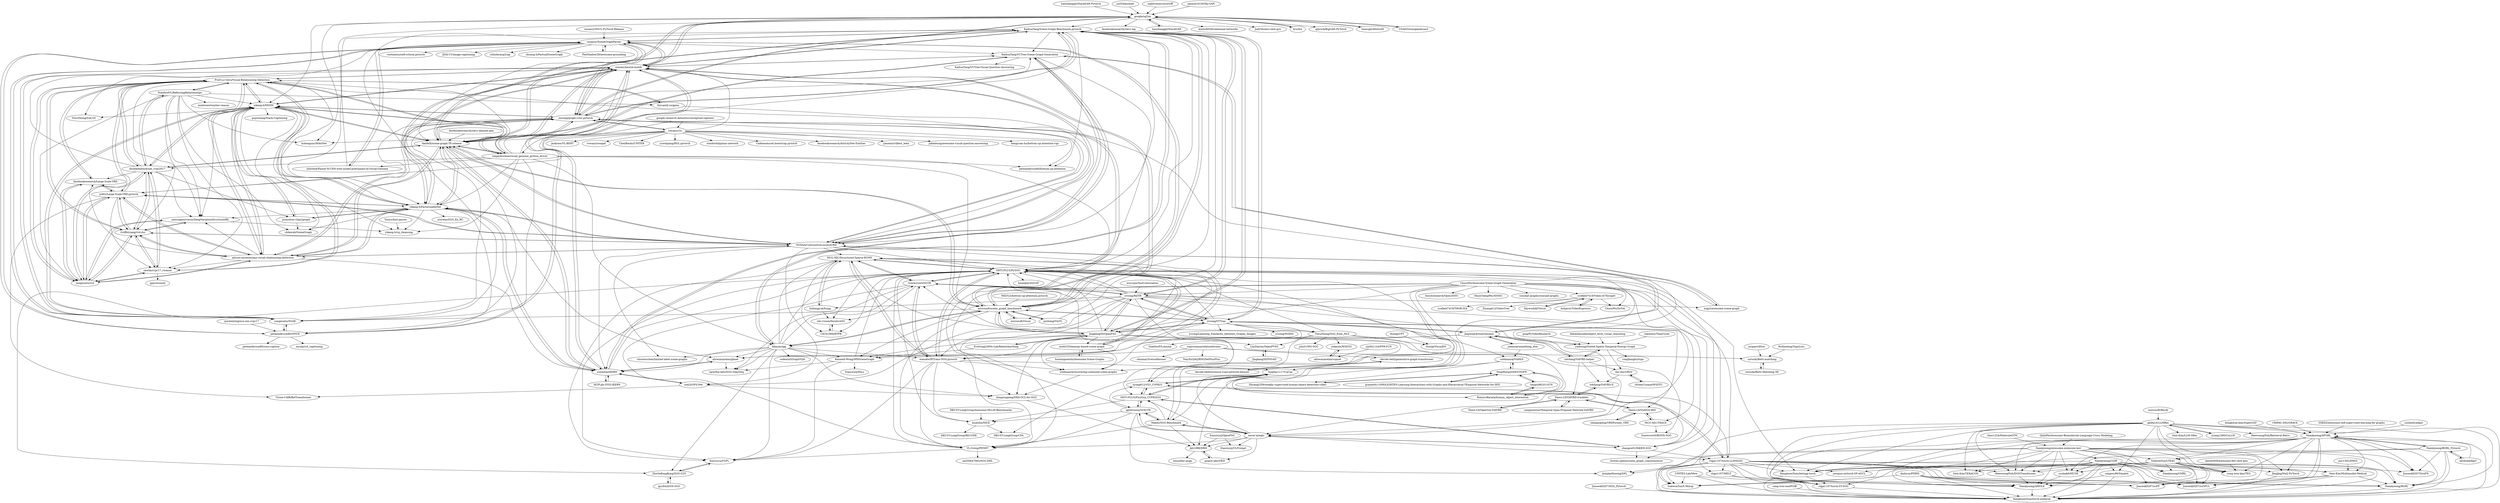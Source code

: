 digraph G {
"hanzhanggit/StackGAN-Pytorch" -> "google/sg2im" ["e"=1]
"xiaolonw/TimeCycle" -> "yaohungt/Gated-Spatio-Temporal-Energy-Graph" ["e"=1]
"taoxugit/AttnGAN" -> "google/sg2im" ["e"=1]
"CSAILVision/gandissect" -> "google/sg2im" ["e"=1]
"vacancy/NSCL-PyTorch-Release" -> "vacancy/SceneGraphParser" ["e"=1]
"vacancy/SceneGraphParser" -> "KaihuaTang/Scene-Graph-Benchmark.pytorch"
"vacancy/SceneGraphParser" -> "yangxuntu/SGAE" ["e"=1]
"vacancy/SceneGraphParser" -> "microsoft/scene_graph_benchmark"
"vacancy/SceneGraphParser" -> "rowanz/neural-motifs"
"vacancy/SceneGraphParser" -> "peteanderson80/SPICE"
"vacancy/SceneGraphParser" -> "jwyang/graph-rcnn.pytorch"
"vacancy/SceneGraphParser" -> "JDAI-CV/image-captioning" ["e"=1]
"vacancy/SceneGraphParser" -> "cshizhe/asg2cap" ["e"=1]
"vacancy/SceneGraphParser" -> "danfeiX/scene-graph-TF-release"
"vacancy/SceneGraphParser" -> "zhuang-li/FactualSceneGraph"
"vacancy/SceneGraphParser" -> "TheShadow29/awesome-grounding" ["e"=1]
"vacancy/SceneGraphParser" -> "YiwuZhong/Sub-GC" ["e"=1]
"vacancy/SceneGraphParser" -> "shilrley6/Faster-R-CNN-with-model-pretrained-on-Visual-Genome" ["e"=1]
"vacancy/SceneGraphParser" -> "ruotianluo/self-critical.pytorch" ["e"=1]
"vacancy/SceneGraphParser" -> "KaihuaTang/VCTree-Scene-Graph-Generation"
"jsn5/dancenet" -> "google/sg2im" ["e"=1]
"princeton-vl/px2graph" -> "yikang-li/MSDN"
"princeton-vl/px2graph" -> "shikorab/SceneGraph"
"princeton-vl/px2graph" -> "yikang-li/FactorizableNet"
"dongkwan-kim/SuperGAT" -> "Namkyeong/AFGRL" ["e"=1]
"jwyang/graph-rcnn.pytorch" -> "danfeiX/scene-graph-TF-release"
"jwyang/graph-rcnn.pytorch" -> "rowanz/neural-motifs"
"jwyang/graph-rcnn.pytorch" -> "KaihuaTang/Scene-Graph-Benchmark.pytorch"
"jwyang/graph-rcnn.pytorch" -> "yikang-li/FactorizableNet"
"jwyang/graph-rcnn.pytorch" -> "yikang-li/MSDN"
"jwyang/graph-rcnn.pytorch" -> "NVIDIA/ContrastiveLosses4VRD"
"jwyang/graph-rcnn.pytorch" -> "google/sg2im"
"jwyang/graph-rcnn.pytorch" -> "yangxuntu/SGAE" ["e"=1]
"jwyang/graph-rcnn.pytorch" -> "microsoft/scene_graph_benchmark"
"jwyang/graph-rcnn.pytorch" -> "KaihuaTang/VCTree-Scene-Graph-Generation"
"jwyang/graph-rcnn.pytorch" -> "vacancy/SceneGraphParser"
"jwyang/graph-rcnn.pytorch" -> "ranjaykrishna/visual_genome_python_driver"
"jwyang/graph-rcnn.pytorch" -> "jz462/Large-Scale-VRD.pytorch"
"jwyang/graph-rcnn.pytorch" -> "peteanderson80/bottom-up-attention" ["e"=1]
"jwyang/graph-rcnn.pytorch" -> "rowanz/r2c"
"KaihuaTang/VCTree-Scene-Graph-Generation" -> "rowanz/neural-motifs"
"KaihuaTang/VCTree-Scene-Graph-Generation" -> "yuweihao/KERN"
"KaihuaTang/VCTree-Scene-Graph-Generation" -> "KaihuaTang/VCTree-Visual-Question-Answering"
"KaihuaTang/VCTree-Scene-Graph-Generation" -> "danfeiX/scene-graph-TF-release"
"KaihuaTang/VCTree-Scene-Graph-Generation" -> "mqjyl/awesome-scene-graph"
"KaihuaTang/VCTree-Scene-Graph-Generation" -> "NVIDIA/ContrastiveLosses4VRD"
"KaihuaTang/VCTree-Scene-Graph-Generation" -> "SHTUPLUS/PySGG"
"google/sg2im" -> "rowanz/neural-motifs"
"google/sg2im" -> "jwyang/graph-rcnn.pytorch"
"google/sg2im" -> "danfeiX/scene-graph-TF-release"
"google/sg2im" -> "KaihuaTang/Scene-Graph-Benchmark.pytorch"
"google/sg2im" -> "lichengunc/MAttNet" ["e"=1]
"google/sg2im" -> "taoxugit/AttnGAN" ["e"=1]
"google/sg2im" -> "facebookresearch/clevr-iep" ["e"=1]
"google/sg2im" -> "hanzhanggit/StackGAN" ["e"=1]
"google/sg2im" -> "yikang-li/MSDN"
"google/sg2im" -> "yikang-li/FactorizableNet"
"google/sg2im" -> "kimhc6028/relational-networks" ["e"=1]
"google/sg2im" -> "CSAILVision/gandissect" ["e"=1]
"google/sg2im" -> "JudyYe/zero-shot-gcn" ["e"=1]
"google/sg2im" -> "fyu/drn" ["e"=1]
"google/sg2im" -> "ajbrock/BigGAN-PyTorch" ["e"=1]
"fyu/drn" -> "google/sg2im" ["e"=1]
"google-research-datasets/conceptual-captions" -> "rowanz/r2c" ["e"=1]
"google-research-datasets/conceptual-captions" -> "ranjaykrishna/visual_genome_python_driver" ["e"=1]
"nightrome/cocostuff" -> "google/sg2im" ["e"=1]
"yuweihao/KERN" -> "HCPLab-SYSU/KERN"
"yuweihao/KERN" -> "alirezazareian/gbnet"
"yuweihao/KERN" -> "rowanz/neural-motifs"
"yuweihao/KERN" -> "siml3/GPS-Net"
"yuweihao/KERN" -> "yikang-li/FactorizableNet"
"yuweihao/KERN" -> "KaihuaTang/VCTree-Scene-Graph-Generation"
"yuweihao/KERN" -> "danfeiX/scene-graph-TF-release"
"yuweihao/KERN" -> "SHTUPLUS/PySGG"
"TheShadow29/awesome-grounding" -> "vacancy/SceneGraphParser" ["e"=1]
"yaohungt/Gated-Spatio-Temporal-Energy-Graph" -> "xdshang/VidVRD-helper"
"yaohungt/Gated-Spatio-Temporal-Energy-Graph" -> "ronghanghu/lcgn" ["e"=1]
"yaohungt/Gated-Spatio-Temporal-Energy-Graph" -> "doc-doc/vRGV"
"alisure-ml/awesome-visual-relationship-detection" -> "GriffinLiang/vrd-dsr"
"alisure-ml/awesome-visual-relationship-detection" -> "Prof-Lu-Cewu/Visual-Relationship-Detection"
"alisure-ml/awesome-visual-relationship-detection" -> "NVIDIA/ContrastiveLosses4VRD"
"alisure-ml/awesome-visual-relationship-detection" -> "yangxuntu/vrd"
"alisure-ml/awesome-visual-relationship-detection" -> "jz462/Large-Scale-VRD.pytorch"
"alisure-ml/awesome-visual-relationship-detection" -> "rowanz/neural-motifs"
"alisure-ml/awesome-visual-relationship-detection" -> "zawlin/cvpr17_vtranse"
"alisure-ml/awesome-visual-relationship-detection" -> "yikang-li/FactorizableNet"
"alisure-ml/awesome-visual-relationship-detection" -> "nexusapoorvacus/DeepVariationStructuredRL"
"alisure-ml/awesome-visual-relationship-detection" -> "yikang-li/MSDN"
"alisure-ml/awesome-visual-relationship-detection" -> "facebookresearch/Large-Scale-VRD"
"alisure-ml/awesome-visual-relationship-detection" -> "yuweihao/KERN"
"alisure-ml/awesome-visual-relationship-detection" -> "danfeiX/scene-graph-TF-release"
"NVIDIA/ContrastiveLosses4VRD" -> "rowanz/neural-motifs"
"NVIDIA/ContrastiveLosses4VRD" -> "alisure-ml/awesome-visual-relationship-detection"
"NVIDIA/ContrastiveLosses4VRD" -> "jz462/Large-Scale-VRD.pytorch"
"NVIDIA/ContrastiveLosses4VRD" -> "danfeiX/scene-graph-TF-release"
"NVIDIA/ContrastiveLosses4VRD" -> "jwyang/graph-rcnn.pytorch"
"NVIDIA/ContrastiveLosses4VRD" -> "SHTUPLUS/PySGG"
"NVIDIA/ContrastiveLosses4VRD" -> "JingweiJ/ActionGenome"
"NVIDIA/ContrastiveLosses4VRD" -> "siml3/GPS-Net"
"NVIDIA/ContrastiveLosses4VRD" -> "yikang-li/FactorizableNet"
"NVIDIA/ContrastiveLosses4VRD" -> "KaihuaTang/VCTree-Scene-Graph-Generation"
"NVIDIA/ContrastiveLosses4VRD" -> "GriffinLiang/vrd-dsr"
"NVIDIA/ContrastiveLosses4VRD" -> "MCG-NJU/Structured-Sparse-RCNN"
"NVIDIA/ContrastiveLosses4VRD" -> "yuweihao/KERN"
"NVIDIA/ContrastiveLosses4VRD" -> "vincentschen/limited-label-scene-graphs"
"NVIDIA/ContrastiveLosses4VRD" -> "coldmanck/recovering-unbiased-scene-graphs"
"facebookresearch/Large-Scale-VRD" -> "jz462/Large-Scale-VRD.pytorch"
"facebookresearch/Large-Scale-VRD" -> "Prof-Lu-Cewu/Visual-Relationship-Detection"
"facebookresearch/Large-Scale-VRD" -> "yangxuntu/vrd"
"rowanz/neural-motifs" -> "danfeiX/scene-graph-TF-release"
"rowanz/neural-motifs" -> "jwyang/graph-rcnn.pytorch"
"rowanz/neural-motifs" -> "KaihuaTang/Scene-Graph-Benchmark.pytorch"
"rowanz/neural-motifs" -> "yangxuntu/SGAE" ["e"=1]
"rowanz/neural-motifs" -> "yikang-li/FactorizableNet"
"rowanz/neural-motifs" -> "yikang-li/MSDN"
"rowanz/neural-motifs" -> "yuweihao/KERN"
"rowanz/neural-motifs" -> "NVIDIA/ContrastiveLosses4VRD"
"rowanz/neural-motifs" -> "KaihuaTang/VCTree-Scene-Graph-Generation"
"rowanz/neural-motifs" -> "alisure-ml/awesome-visual-relationship-detection"
"rowanz/neural-motifs" -> "vacancy/SceneGraphParser"
"rowanz/neural-motifs" -> "google/sg2im"
"rowanz/neural-motifs" -> "Prof-Lu-Cewu/Visual-Relationship-Detection"
"rowanz/neural-motifs" -> "peteanderson80/SPICE"
"rowanz/neural-motifs" -> "microsoft/scene_graph_benchmark"
"rowanz/r2c" -> "jiasenlu/vilbert_beta" ["e"=1]
"rowanz/r2c" -> "jwyang/graph-rcnn.pytorch"
"rowanz/r2c" -> "rowanz/neural-motifs"
"rowanz/r2c" -> "jokieleung/awesome-visual-question-answering" ["e"=1]
"rowanz/r2c" -> "hengyuan-hu/bottom-up-attention-vqa" ["e"=1]
"rowanz/r2c" -> "jackroos/VL-BERT" ["e"=1]
"rowanz/r2c" -> "rowanz/swagaf"
"rowanz/r2c" -> "ChenRocks/UNITER" ["e"=1]
"rowanz/r2c" -> "yuweijiang/HGL-pytorch"
"rowanz/r2c" -> "stanfordnlp/mac-network" ["e"=1]
"rowanz/r2c" -> "lichengunc/MAttNet" ["e"=1]
"rowanz/r2c" -> "jz462/Large-Scale-VRD.pytorch"
"rowanz/r2c" -> "Cadene/murel.bootstrap.pytorch" ["e"=1]
"rowanz/r2c" -> "danfeiX/scene-graph-TF-release"
"rowanz/r2c" -> "facebookresearch/ActivityNet-Entities" ["e"=1]
"gsig/PyVideoResearch" -> "yaohungt/Gated-Spatio-Temporal-Energy-Graph" ["e"=1]
"jamesli1618/Obj-GAN" -> "google/sg2im" ["e"=1]
"HCPLab-SYSU/KERN" -> "yuweihao/KERN"
"xdshang/VidVRD-helper" -> "yaohungt/Gated-Spatio-Temporal-Energy-Graph"
"xdshang/VidVRD-helper" -> "doc-doc/vRGV"
"xdshang/VidVRD-helper" -> "JingweiJ/ActionGenome"
"xdshang/VidVRD-helper" -> "Dawn-LX/VidVRD-tracklets"
"xdshang/VidVRD-helper" -> "xdshang/VidVRD-II"
"yikang-li/FactorizableNet" -> "yikang-li/MSDN"
"yikang-li/FactorizableNet" -> "danfeiX/scene-graph-TF-release"
"yikang-li/FactorizableNet" -> "rowanz/neural-motifs"
"yikang-li/FactorizableNet" -> "jwyang/graph-rcnn.pytorch"
"yikang-li/FactorizableNet" -> "yuweihao/KERN"
"yikang-li/FactorizableNet" -> "NVIDIA/ContrastiveLosses4VRD"
"yikang-li/FactorizableNet" -> "alisure-ml/awesome-visual-relationship-detection"
"yikang-li/FactorizableNet" -> "nexusapoorvacus/DeepVariationStructuredRL"
"yikang-li/FactorizableNet" -> "princeton-vl/px2graph"
"yikang-li/FactorizableNet" -> "yikang-li/vg_cleansing"
"yikang-li/FactorizableNet" -> "jz462/Large-Scale-VRD.pytorch"
"yikang-li/FactorizableNet" -> "shikorab/SceneGraph"
"yikang-li/FactorizableNet" -> "arxrean/SGG_Ex_RC"
"yikang-li/FactorizableNet" -> "alirezazareian/gbnet"
"yikang-li/FactorizableNet" -> "peteanderson80/SPICE"
"Yusics/bist-parser" -> "yikang-li/vg_cleansing"
"yangxuntu/SGAE" -> "rowanz/neural-motifs" ["e"=1]
"yangxuntu/SGAE" -> "vacancy/SceneGraphParser" ["e"=1]
"yangxuntu/SGAE" -> "peteanderson80/SPICE" ["e"=1]
"yangxuntu/SGAE" -> "yikang-li/MSDN" ["e"=1]
"nexusapoorvacus/DeepVariationStructuredRL" -> "yangxuntu/vrd"
"nexusapoorvacus/DeepVariationStructuredRL" -> "GriffinLiang/vrd-dsr"
"nexusapoorvacus/DeepVariationStructuredRL" -> "yikang-li/vg_cleansing"
"fabienbaradel/object_level_visual_reasoning" -> "yaohungt/Gated-Spatio-Temporal-Energy-Graph" ["e"=1]
"jz462/Large-Scale-VRD.pytorch" -> "facebookresearch/Large-Scale-VRD"
"jz462/Large-Scale-VRD.pytorch" -> "Prof-Lu-Cewu/Visual-Relationship-Detection"
"jz462/Large-Scale-VRD.pytorch" -> "NVIDIA/ContrastiveLosses4VRD"
"jz462/Large-Scale-VRD.pytorch" -> "alisure-ml/awesome-visual-relationship-detection"
"jz462/Large-Scale-VRD.pytorch" -> "yangxuntu/vrd"
"jz462/Large-Scale-VRD.pytorch" -> "GriffinLiang/vrd-dsr"
"jz462/Large-Scale-VRD.pytorch" -> "zawlin/cvpr17_vtranse"
"jz462/Large-Scale-VRD.pytorch" -> "Vision-CAIR/RelTransformer"
"jz462/Large-Scale-VRD.pytorch" -> "yikang-li/FactorizableNet"
"yangxuntu/vrd" -> "zawlin/cvpr17_vtranse"
"yangxuntu/vrd" -> "GriffinLiang/vrd-dsr"
"yangxuntu/vrd" -> "Prof-Lu-Cewu/Visual-Relationship-Detection"
"yangxuntu/vrd" -> "nexusapoorvacus/DeepVariationStructuredRL"
"yangxuntu/vrd" -> "alisure-ml/awesome-visual-relationship-detection"
"yangxuntu/vrd" -> "doubledaibo/drnet_cvpr2017"
"yangxuntu/vrd" -> "jz462/Large-Scale-VRD.pytorch"
"yangxuntu/vrd" -> "facebookresearch/Large-Scale-VRD"
"SiyuanQi-zz/gpnn" -> "yaohungt/Gated-Spatio-Temporal-Energy-Graph" ["e"=1]
"SiyuanQi-zz/gpnn" -> "Prof-Lu-Cewu/Visual-Relationship-Detection" ["e"=1]
"GriffinLiang/vrd-dsr" -> "yangxuntu/vrd"
"GriffinLiang/vrd-dsr" -> "Prof-Lu-Cewu/Visual-Relationship-Detection"
"GriffinLiang/vrd-dsr" -> "alisure-ml/awesome-visual-relationship-detection"
"GriffinLiang/vrd-dsr" -> "doubledaibo/drnet_cvpr2017"
"GriffinLiang/vrd-dsr" -> "zawlin/cvpr17_vtranse"
"GriffinLiang/vrd-dsr" -> "nexusapoorvacus/DeepVariationStructuredRL"
"GriffinLiang/vrd-dsr" -> "jz462/Large-Scale-VRD.pytorch"
"GriffinLiang/vrd-dsr" -> "NVIDIA/ContrastiveLosses4VRD"
"zfchenUnique/WSSTG" -> "doc-doc/vRGV" ["e"=1]
"yjy941124/PPR-FCN" -> "alirezazareian/vspnet"
"pcy1302/DMGI" -> "Sein-Kim/Multimodal-Medical" ["e"=1]
"ericsujw/InstColorization" -> "yrcong/RelTR" ["e"=1]
"HuXiaoling/TopoLoss" -> "nstucki/Betti-matching" ["e"=1]
"CRIPAC-DIG/GRACE" -> "Namkyeong/AFGRL" ["e"=1]
"KaihuaTang/Scene-Graph-Benchmark.pytorch" -> "jwyang/graph-rcnn.pytorch"
"KaihuaTang/Scene-Graph-Benchmark.pytorch" -> "microsoft/scene_graph_benchmark"
"KaihuaTang/Scene-Graph-Benchmark.pytorch" -> "rowanz/neural-motifs"
"KaihuaTang/Scene-Graph-Benchmark.pytorch" -> "danfeiX/scene-graph-TF-release"
"KaihuaTang/Scene-Graph-Benchmark.pytorch" -> "vacancy/SceneGraphParser"
"KaihuaTang/Scene-Graph-Benchmark.pytorch" -> "Jingkang50/OpenPSG"
"KaihuaTang/Scene-Graph-Benchmark.pytorch" -> "yrcong/RelTR"
"KaihuaTang/Scene-Graph-Benchmark.pytorch" -> "yangxuntu/SGAE" ["e"=1]
"KaihuaTang/Scene-Graph-Benchmark.pytorch" -> "bknyaz/sgg"
"KaihuaTang/Scene-Graph-Benchmark.pytorch" -> "peteanderson80/bottom-up-attention" ["e"=1]
"KaihuaTang/Scene-Graph-Benchmark.pytorch" -> "microsoft/Oscar" ["e"=1]
"KaihuaTang/Scene-Graph-Benchmark.pytorch" -> "NVIDIA/ContrastiveLosses4VRD"
"KaihuaTang/Scene-Graph-Benchmark.pytorch" -> "yrcong/STTran"
"KaihuaTang/Scene-Graph-Benchmark.pytorch" -> "SHTUPLUS/PySGG"
"KaihuaTang/Scene-Graph-Benchmark.pytorch" -> "KaihuaTang/VCTree-Scene-Graph-Generation"
"alirezazareian/gbnet" -> "yuweihao/KERN"
"alirezazareian/gbnet" -> "layer6ai-labs/SGG-Seq2Seq"
"microsoft/Oscar" -> "microsoft/scene_graph_benchmark" ["e"=1]
"JingweiJ/ActionGenome" -> "yrcong/STTran"
"JingweiJ/ActionGenome" -> "joaanna/something_else" ["e"=1]
"JingweiJ/ActionGenome" -> "NVIDIA/ContrastiveLosses4VRD"
"JingweiJ/ActionGenome" -> "yaohungt/Gated-Spatio-Temporal-Energy-Graph"
"JingweiJ/ActionGenome" -> "alirezazareian/gbnet"
"JingweiJ/ActionGenome" -> "StanfordVL/moma"
"JingweiJ/ActionGenome" -> "xdshang/VidVRD-helper"
"MILVLG/bottom-up-attention.pytorch" -> "microsoft/scene_graph_benchmark" ["e"=1]
"joaanna/something_else" -> "JingweiJ/ActionGenome" ["e"=1]
"joaanna/something_else" -> "coldmanck/VidHOI" ["e"=1]
"davide-belli/generative-graph-transformer" -> "davide-belli/toulouse-road-network-dataset"
"SXKDZ/awesome-self-supervised-learning-for-graphs" -> "Namkyeong/AFGRL" ["e"=1]
"shilrley6/Faster-R-CNN-with-model-pretrained-on-Visual-Genome" -> "vacancy/SceneGraphParser" ["e"=1]
"shilrley6/Faster-R-CNN-with-model-pretrained-on-Visual-Genome" -> "KaihuaTang/Scene-Graph-Benchmark.pytorch" ["e"=1]
"mqjyl/awesome-scene-graph" -> "SHTUPLUS/PySGG"
"mqjyl/awesome-scene-graph" -> "KaihuaTang/VCTree-Scene-Graph-Generation"
"alirezazareian/vspnet" -> "yekeren/WSSGG"
"yekeren/WSSGG" -> "alirezazareian/vspnet"
"siml3/GPS-Net" -> "Vision-CAIR/RelTransformer"
"siml3/GPS-Net" -> "dongxingning/SHA-GCL-for-SGG"
"siml3/GPS-Net" -> "yuweihao/KERN"
"bknyaz/sgg" -> "layer6ai-labs/SGG-Seq2Seq"
"bknyaz/sgg" -> "SHTUPLUS/PySGG"
"bknyaz/sgg" -> "Kenneth-Wong/MMSceneGraph"
"bknyaz/sgg" -> "MCG-NJU/Structured-Sparse-RCNN"
"bknyaz/sgg" -> "Scarecrow0/SGTR"
"bknyaz/sgg" -> "ZhuGeKongKong/SGG-G2S"
"bknyaz/sgg" -> "microsoft/scene_graph_benchmark"
"bknyaz/sgg" -> "XinyuLyu/FGPL"
"bknyaz/sgg" -> "alirezazareian/gbnet"
"bknyaz/sgg" -> "KaihuaTang/Scene-Graph-Benchmark.pytorch"
"bknyaz/sgg" -> "dongxingning/SHA-GCL-for-SGG"
"bknyaz/sgg" -> "waxnkw/IETrans-SGG.pytorch"
"bknyaz/sgg" -> "yuweihao/KERN"
"bknyaz/sgg" -> "codexxxl/GraphVQA" ["e"=1]
"bknyaz/sgg" -> "vincentschen/limited-label-scene-graphs"
"huoxingmeishi/Awesome-Scene-Graphs" -> "mods333/energy-based-scene-graph"
"doc-doc/vRGV" -> "zfchenUnique/WSSTG" ["e"=1]
"doc-doc/vRGV" -> "xdshang/VidVRD-II"
"davide-belli/toulouse-road-network-dataset" -> "davide-belli/generative-graph-transformer"
"coldmanck/VidHOI" -> "NingWang2049/STIGPN"
"coldmanck/VidHOI" -> "RomeroBarata/human_object_interaction"
"coldmanck/VidHOI" -> "ShuangLI59/weakly-supervised-human-object-detection-video"
"gyy8426/OS-SGG" -> "ZhuGeKongKong/SGG-G2S"
"praneeth11009/LIGHTEN-Learning-Interactions-with-Graphs-and-Hierarchical-TEmporal-Networks-for-HOI" -> "NingWang2049/STIGPN"
"pzzhang/VinVL" -> "microsoft/scene_graph_benchmark" ["e"=1]
"pzzhang/VinVL" -> "KaihuaTang/Scene-Graph-Benchmark.pytorch" ["e"=1]
"jocpae/clDice" -> "nstucki/Betti-matching" ["e"=1]
"kaize0409/awesome-few-shot-gnn" -> "sung-won-kim/TEG" ["e"=1]
"microsoft/scene_graph_benchmark" -> "pzzhang/VinVL" ["e"=1]
"microsoft/scene_graph_benchmark" -> "KaihuaTang/Scene-Graph-Benchmark.pytorch"
"microsoft/scene_graph_benchmark" -> "Jingkang50/OpenPSG"
"microsoft/scene_graph_benchmark" -> "vacancy/SceneGraphParser"
"microsoft/scene_graph_benchmark" -> "microsoft/Oscar" ["e"=1]
"microsoft/scene_graph_benchmark" -> "bknyaz/sgg"
"microsoft/scene_graph_benchmark" -> "jwyang/graph-rcnn.pytorch"
"microsoft/scene_graph_benchmark" -> "rowanz/neural-motifs"
"microsoft/scene_graph_benchmark" -> "SHTUPLUS/PySGG"
"microsoft/scene_graph_benchmark" -> "YiwuZhong/SGG_from_NLS"
"microsoft/scene_graph_benchmark" -> "danfeiX/scene-graph-TF-release"
"microsoft/scene_graph_benchmark" -> "yrcong/STTran"
"microsoft/scene_graph_benchmark" -> "Kenneth-Wong/MMSceneGraph"
"microsoft/scene_graph_benchmark" -> "VL-Group/PENET"
"microsoft/scene_graph_benchmark" -> "yangxuntu/SGAE" ["e"=1]
"susheels/adgcl" -> "Namkyeong/AFGRL" ["e"=1]
"yrcong/STTran" -> "MCG-NJU/TRACE"
"yrcong/STTran" -> "JingweiJ/ActionGenome"
"yrcong/STTran" -> "yrcong/RelTR"
"yrcong/STTran" -> "Dawn-LX/VidSGG-BIG"
"yrcong/STTran" -> "yrcong/NODIS"
"yrcong/STTran" -> "SHTUPLUS/PySGG"
"yrcong/STTran" -> "Jingkang50/OpenPSG"
"yrcong/STTran" -> "KaihuaTang/Scene-Graph-Benchmark.pytorch"
"yrcong/STTran" -> "coldmanck/VidHOI"
"yrcong/STTran" -> "microsoft/scene_graph_benchmark"
"yrcong/STTran" -> "Scarecrow0/SGTR"
"yrcong/STTran" -> "LilyDaytoy/OpenPVSG"
"yrcong/STTran" -> "YiwuZhong/SGG_from_NLS"
"yrcong/STTran" -> "yrcong/Learning_Similarity_between_Graphs_Images"
"yrcong/STTran" -> "alirezazareian/gbnet"
"YiwuZhong/SGG_from_NLS" -> "jshi31/WS-SGG"
"YiwuZhong/SGG_from_NLS" -> "yekeren/WSSGG"
"YiwuZhong/SGG_from_NLS" -> "zyong812/VS3_CVPR23"
"YiwuZhong/SGG_from_NLS" -> "Kenneth-Wong/MMSceneGraph"
"YiwuZhong/SGG_from_NLS" -> "Scarecrow0/BGNN-SGG"
"YiwuZhong/SGG_from_NLS" -> "SHTUPLUS/PySGG"
"YiwuZhong/SGG_from_NLS" -> "thunlp/VisualDS"
"sangminwoo/Temporal-Span-Proposal-Network-VidVRD" -> "Dawn-LX/VidVRD-tracklets"
"MCG-NJU/TRACE" -> "Scarecrow0/BGNN-SGG"
"MCG-NJU/TRACE" -> "Dawn-LX/VidSGG-BIG"
"Dawn-LX/VidVRD-tracklets" -> "Dawn-LX/VidSGG-BIG"
"Dawn-LX/VidVRD-tracklets" -> "sangminwoo/Temporal-Span-Proposal-Network-VidVRD"
"Dawn-LX/VidVRD-tracklets" -> "xdshang/VidVRD-II"
"Dawn-LX/VidVRD-tracklets" -> "Dawn-LX/OpenVoc-VidVRD"
"SHTUPLUS/PySGG" -> "XinyuLyu/FGPL"
"SHTUPLUS/PySGG" -> "KanghoonYoon/hetsgg-torch"
"SHTUPLUS/PySGG" -> "MCG-NJU/Structured-Sparse-RCNN"
"SHTUPLUS/PySGG" -> "Scarecrow0/SGTR"
"SHTUPLUS/PySGG" -> "ChCh1999/RTPB"
"SHTUPLUS/PySGG" -> "JeonJaeHyeong/DPL"
"SHTUPLUS/PySGG" -> "muktilin/NICE"
"SHTUPLUS/PySGG" -> "waxnkw/IETrans-SGG.pytorch"
"SHTUPLUS/PySGG" -> "jkli1998/DRM"
"SHTUPLUS/PySGG" -> "hesedjds/SQUAT" ["e"=1]
"SHTUPLUS/PySGG" -> "ZhuGeKongKong/SGG-G2S"
"SHTUPLUS/PySGG" -> "ubc-vision/IterativeSG"
"SHTUPLUS/PySGG" -> "mods333/energy-based-scene-graph"
"SHTUPLUS/PySGG" -> "Yuqifan1117/CaCao"
"SHTUPLUS/PySGG" -> "VL-Group/PENET"
"xdshang/VidVRD-II" -> "Dawn-LX/VidVRD-tracklets"
"Namkyeong/BGRL_Pytorch" -> "nerdslab/bgrl" ["e"=1]
"Namkyeong/BGRL_Pytorch" -> "Namkyeong/AFGRL"
"Namkyeong/BGRL_Pytorch" -> "Namkyeong/RGRL"
"Namkyeong/BGRL_Pytorch" -> "SukwonYun/LTE4G"
"Namkyeong/BGRL_Pytorch" -> "Junseok0207/GraFN"
"Namkyeong/BGRL_Pytorch" -> "KanghoonYoon/hetsgg-torch"
"Namkyeong/BGRL_Pytorch" -> "KanghoonYoon/torch-metacon"
"mods333/energy-based-scene-graph" -> "SHTUPLUS/PySGG"
"mods333/energy-based-scene-graph" -> "huoxingmeishi/Awesome-Scene-Graphs"
"mods333/energy-based-scene-graph" -> "coldmanck/recovering-unbiased-scene-graphs"
"mods333/energy-based-scene-graph" -> "MCG-NJU/Structured-Sparse-RCNN"
"ShuangLI59/weakly-supervised-human-object-detection-video" -> "NingWang2049/STIGPN"
"coldmanck/recovering-unbiased-scene-graphs" -> "dongxingning/SHA-GCL-for-SGG"
"ZhuGeKongKong/SGG-G2S" -> "XinyuLyu/FGPL"
"ZhuGeKongKong/SGG-G2S" -> "gyy8426/OS-SGG"
"NingWang2049/STIGPN" -> "RomeroBarata/human_object_interaction"
"NingWang2049/STIGPN" -> "tanqiu98/2G-GCN"
"NingWang2049/STIGPN" -> "ShuangLI59/weakly-supervised-human-object-detection-video"
"NingWang2049/STIGPN" -> "coldmanck/VidHOI"
"NingWang2049/STIGPN" -> "praneeth11009/LIGHTEN-Learning-Interactions-with-Graphs-and-Hierarchical-TEmporal-Networks-for-HOI"
"RomeroBarata/human_object_interaction" -> "NingWang2049/STIGPN"
"RomeroBarata/human_object_interaction" -> "tanqiu98/2G-GCN"
"yrcong/RelTR" -> "Scarecrow0/SGTR"
"yrcong/RelTR" -> "yrcong/STTran"
"yrcong/RelTR" -> "Jingkang50/OpenPSG"
"yrcong/RelTR" -> "SHTUPLUS/PySGG"
"yrcong/RelTR" -> "KaihuaTang/Scene-Graph-Benchmark.pytorch"
"yrcong/RelTR" -> "MCG-NJU/Structured-Sparse-RCNN"
"yrcong/RelTR" -> "naver-ai/egtr"
"yrcong/RelTR" -> "waxnkw/IETrans-SGG.pytorch"
"yrcong/RelTR" -> "liuhengyue/fcsgg"
"yrcong/RelTR" -> "zhangce01/HiKER-SGG"
"yrcong/RelTR" -> "VL-Group/PENET"
"yrcong/RelTR" -> "siml3/GPS-Net"
"yrcong/RelTR" -> "coldmanck/recovering-unbiased-scene-graphs"
"yrcong/RelTR" -> "mqjyl/awesome-scene-graph"
"yrcong/RelTR" -> "microsoft/scene_graph_benchmark"
"suprosanna/relationformer" -> "chinmay5/vesselformer"
"suprosanna/relationformer" -> "nstucki/Betti-matching"
"suprosanna/relationformer" -> "waxnkw/IETrans-SGG.pytorch"
"suprosanna/relationformer" -> "davide-belli/generative-graph-transformer"
"suprosanna/relationformer" -> "TonyXuQAQ/RNGDetPlusPlus" ["e"=1]
"XinyuLyu/FGPL" -> "ZhuGeKongKong/SGG-G2S"
"Scarecrow0/SGTR" -> "waxnkw/IETrans-SGG.pytorch"
"Scarecrow0/SGTR" -> "SHTUPLUS/PySGG"
"Scarecrow0/SGTR" -> "layer6ai-labs/SGG-Seq2Seq"
"Scarecrow0/SGTR" -> "VL-Group/PENET"
"Scarecrow0/SGTR" -> "zyong812/VS3_CVPR23"
"Scarecrow0/SGTR" -> "MCG-NJU/Structured-Sparse-RCNN"
"Scarecrow0/SGTR" -> "yrcong/RelTR"
"Scarecrow0/SGTR" -> "Yuqifan1117/CaCao"
"Scarecrow0/SGTR" -> "ubc-vision/IterativeSG"
"ranjaykrishna/visual_genome_python_driver" -> "danfeiX/scene-graph-TF-release"
"ranjaykrishna/visual_genome_python_driver" -> "yikang-li/MSDN"
"ranjaykrishna/visual_genome_python_driver" -> "jwyang/graph-rcnn.pytorch"
"ranjaykrishna/visual_genome_python_driver" -> "yikang-li/FactorizableNet"
"ranjaykrishna/visual_genome_python_driver" -> "rowanz/neural-motifs"
"ranjaykrishna/visual_genome_python_driver" -> "bknyaz/sgg"
"ranjaykrishna/visual_genome_python_driver" -> "KaihuaTang/Scene-Graph-Benchmark.pytorch"
"ranjaykrishna/visual_genome_python_driver" -> "yikang-li/vg_cleansing"
"ranjaykrishna/visual_genome_python_driver" -> "shilrley6/Faster-R-CNN-with-model-pretrained-on-Visual-Genome" ["e"=1]
"ranjaykrishna/visual_genome_python_driver" -> "peteanderson80/SPICE"
"ranjaykrishna/visual_genome_python_driver" -> "peteanderson80/bottom-up-attention" ["e"=1]
"ranjaykrishna/visual_genome_python_driver" -> "microsoft/scene_graph_benchmark"
"ranjaykrishna/visual_genome_python_driver" -> "SHTUPLUS/PySGG"
"ranjaykrishna/visual_genome_python_driver" -> "doubledaibo/drnet_cvpr2017"
"ranjaykrishna/visual_genome_python_driver" -> "Prof-Lu-Cewu/Visual-Relationship-Detection"
"muktilin/NICE" -> "HKUST-LongGroup/CFA"
"muktilin/NICE" -> "HKUST-LongGroup/RECODE"
"Dawn-LX/VidSGG-BIG" -> "Dawn-LX/VidVRD-tracklets"
"Dawn-LX/VidSGG-BIG" -> "zhengsipeng/VRDFormer_VRD"
"Dawn-LX/VidSGG-BIG" -> "MCG-NJU/TRACE"
"waxnkw/IETrans-SGG.pytorch" -> "Scarecrow0/SGTR"
"waxnkw/IETrans-SGG.pytorch" -> "dongxingning/SHA-GCL-for-SGG"
"waxnkw/IETrans-SGG.pytorch" -> "XinyuLyu/FGPL"
"waxnkw/IETrans-SGG.pytorch" -> "muktilin/NICE"
"waxnkw/IETrans-SGG.pytorch" -> "SHTUPLUS/PySGG"
"waxnkw/IETrans-SGG.pytorch" -> "MCG-NJU/Structured-Sparse-RCNN"
"waxnkw/IETrans-SGG.pytorch" -> "VL-Group/PENET"
"waxnkw/IETrans-SGG.pytorch" -> "coldmanck/recovering-unbiased-scene-graphs"
"waxnkw/IETrans-SGG.pytorch" -> "Yuqifan1117/CaCao"
"zhengsipeng/VRDFormer_VRD" -> "Dawn-LX/VidSGG-BIG"
"thunlp/CPT" -> "thunlp/VisualDS"
"MCG-NJU/Structured-Sparse-RCNN" -> "dongxingning/SHA-GCL-for-SGG"
"MCG-NJU/Structured-Sparse-RCNN" -> "SHTUPLUS/PySGG"
"MCG-NJU/Structured-Sparse-RCNN" -> "liuhengyue/fcsgg"
"MCG-NJU/Structured-Sparse-RCNN" -> "XinyuLyu/FGPL"
"MCG-NJU/Structured-Sparse-RCNN" -> "coldmanck/recovering-unbiased-scene-graphs"
"MCG-NJU/Structured-Sparse-RCNN" -> "waxnkw/IETrans-SGG.pytorch"
"MCG-NJU/Structured-Sparse-RCNN" -> "ChCh1999/RTPB"
"MCG-NJU/Structured-Sparse-RCNN" -> "Scarecrow0/SGTR"
"liuhengyue/fcsgg" -> "MCG-NJU/Structured-Sparse-RCNN"
"liuhengyue/fcsgg" -> "ubc-vision/IterativeSG"
"dongxingning/SHA-GCL-for-SGG" -> "jkli1998/DRM"
"Namkyeong/AFGRL" -> "Namkyeong/RGRL"
"Namkyeong/AFGRL" -> "Namkyeong/BGRL_Pytorch"
"Namkyeong/AFGRL" -> "HeewoongNoh/DOSTransformer"
"Namkyeong/AFGRL" -> "SukwonYun/LTE4G"
"Namkyeong/AFGRL" -> "sung-won-kim/TEG"
"Namkyeong/AFGRL" -> "Namkyeong/AMOLE"
"Namkyeong/AFGRL" -> "Junseok0207/scFP"
"Namkyeong/AFGRL" -> "Junseok0207/GraFN"
"Namkyeong/AFGRL" -> "KanghoonYoon/hetsgg-torch"
"Namkyeong/AFGRL" -> "Junseok0207/scGPCL"
"Namkyeong/AFGRL" -> "yunhak0/MUSE"
"Namkyeong/AFGRL" -> "rlqja1107/torch-ST-SGG"
"Namkyeong/AFGRL" -> "KanghoonYoon/torch-metacon"
"Namkyeong/AFGRL" -> "Sein-Kim/Multimodal-Medical"
"Namkyeong/AFGRL" -> "JhngJng/NaQ-PyTorch"
"Junseok0207/M3S_Pytorch" -> "KanghoonYoon/torch-metacon"
"Kenneth-Wong/MMSceneGraph" -> "XinyuLyu/FGPL"
"Kenneth-Wong/MMSceneGraph" -> "layer6ai-labs/SGG-Seq2Seq"
"Kenneth-Wong/MMSceneGraph" -> "SHTUPLUS/PySGG"
"Kenneth-Wong/MMSceneGraph" -> "franciszzj/HiLo"
"nerdslab/bgrl" -> "Namkyeong/BGRL_Pytorch" ["e"=1]
"nerdslab/bgrl" -> "Namkyeong/AFGRL" ["e"=1]
"ChCh1999/RTPB" -> "ubc-vision/IterativeSG"
"tanqiu98/2G-GCN" -> "NingWang2049/STIGPN"
"tanqiu98/2G-GCN" -> "RomeroBarata/human_object_interaction"
"rlqja1107/MELT" -> "rlqja1107/torch-ST-SGG"
"rlqja1107/MELT" -> "KanghoonYoon/torch-metacon"
"Jingkang50/OpenPSG" -> "EvolvingLMMs-Lab/RelateAnything" ["e"=1]
"Jingkang50/OpenPSG" -> "KaihuaTang/Scene-Graph-Benchmark.pytorch"
"Jingkang50/OpenPSG" -> "yrcong/RelTR"
"Jingkang50/OpenPSG" -> "Kenneth-Wong/MMSceneGraph"
"Jingkang50/OpenPSG" -> "microsoft/scene_graph_benchmark"
"Jingkang50/OpenPSG" -> "SHTUPLUS/PySGG"
"Jingkang50/OpenPSG" -> "Scarecrow0/SGTR"
"Jingkang50/OpenPSG" -> "waxnkw/IETrans-SGG.pytorch"
"Jingkang50/OpenPSG" -> "yrcong/STTran"
"Jingkang50/OpenPSG" -> "bknyaz/sgg"
"Jingkang50/OpenPSG" -> "mods333/energy-based-scene-graph"
"Jingkang50/OpenPSG" -> "MCG-NJU/Structured-Sparse-RCNN"
"Jingkang50/OpenPSG" -> "Maelic/SGG-Benchmark"
"Jingkang50/OpenPSG" -> "naver-ai/egtr"
"Jingkang50/OpenPSG" -> "LilyDaytoy/OpenPVSG"
"LilyDaytoy/OpenPVSG" -> "Jingkang50/PSG4D"
"chao1224/MoleculeSTM" -> "Namkyeong/awesome-molecule-text" ["e"=1]
"VL-Group/PENET" -> "XinyuLyu/FGPL"
"VL-Group/PENET" -> "aa200647963/SGG-DHL"
"Yuqifan1117/CaCao" -> "zyong812/VS3_CVPR23"
"Yuqifan1117/CaCao" -> "SHTUPLUS/Pix2Grp_CVPR2024"
"Yuqifan1117/CaCao" -> "HKUST-LongGroup/CFA"
"Dawn-LX/OpenVoc-VidVRD" -> "Dawn-LX/VidVRD-tracklets"
"ubc-vision/IterativeSG" -> "ChCh1999/RTPB"
"nstucki/Betti-matching" -> "nstucki/Betti-Matching-3D"
"KanghoonYoon/hetsgg-torch" -> "KanghoonYoon/torch-metacon"
"KanghoonYoon/hetsgg-torch" -> "rlqja1107/torch-ST-SGG"
"SukwonYun/LTE4G" -> "Namkyeong/RGRL"
"SukwonYun/LTE4G" -> "KanghoonYoon/torch-metacon"
"SukwonYun/LTE4G" -> "sung-won-kim/TEG"
"SukwonYun/LTE4G" -> "Junseok0207/scGPCL"
"SukwonYun/LTE4G" -> "Junseok0207/scFP"
"SukwonYun/LTE4G" -> "Junseok0207/GraFN"
"SukwonYun/LTE4G" -> "SukwonYun/S-Mixup"
"SukwonYun/LTE4G" -> "KanghoonYoon/hetsgg-torch"
"SukwonYun/LTE4G" -> "Namkyeong/CMRL"
"SukwonYun/LTE4G" -> "HeewoongNoh/DOSTransformer"
"SukwonYun/LTE4G" -> "yeonjun-in/torch-SP-AGCL"
"SukwonYun/LTE4G" -> "Namkyeong/AMOLE"
"SukwonYun/LTE4G" -> "yunhak0/MUSE"
"SukwonYun/LTE4G" -> "Sein-Kim/Multimodal-Medical"
"SukwonYun/LTE4G" -> "rlqja1107/torch-ST-SGG"
"dmhyun/PERIS" -> "Junseok0207/scFP"
"dmhyun/PERIS" -> "SukwonYun/S-Mixup"
"dmhyun/PERIS" -> "KanghoonYoon/torch-metacon"
"dmhyun/PERIS" -> "Namkyeong/AMOLE"
"dmhyun/PERIS" -> "Junseok0207/scGPCL"
"nstucki/Betti-Matching-3D" -> "nstucki/Betti-matching"
"Namkyeong/CGIB" -> "Namkyeong/RGRL"
"Namkyeong/CGIB" -> "Namkyeong/CMRL"
"Namkyeong/CGIB" -> "Junseok0207/scGPCL"
"Namkyeong/CGIB" -> "Junseok0207/scFP"
"Namkyeong/CGIB" -> "SukwonYun/S-Mixup"
"Namkyeong/CGIB" -> "sangwu99/Simplot"
"Namkyeong/CGIB" -> "Sein-Kim/TERACON"
"Namkyeong/CGIB" -> "sung-won-kim/TEG"
"Namkyeong/CGIB" -> "KanghoonYoon/torch-metacon"
"Namkyeong/CGIB" -> "HeewoongNoh/DOSTransformer"
"Namkyeong/CGIB" -> "Sein-Kim/Multimodal-Medical"
"Namkyeong/CGIB" -> "yunhak0/MUSE"
"Namkyeong/CGIB" -> "Namkyeong/AMOLE"
"Namkyeong/CGIB" -> "KanghoonYoon/hetsgg-torch"
"HeewoongNoh/DOSTransformer" -> "Namkyeong/AMOLE"
"Sein-Kim/Multimodal-Medical" -> "Namkyeong/RGRL"
"Sein-Kim/Multimodal-Medical" -> "KanghoonYoon/torch-metacon"
"Sein-Kim/Multimodal-Medical" -> "Junseok0207/scGPCL"
"Sein-Kim/Multimodal-Medical" -> "Junseok0207/scFP"
"Namkyeong/RGRL" -> "KanghoonYoon/torch-metacon"
"Jingkang50/PSG4D" -> "LilyDaytoy/OpenPVSG"
"rlqja1107/torch-ST-SGG" -> "KanghoonYoon/torch-metacon"
"EvolvingLMMs-Lab/RelateAnything" -> "Jingkang50/OpenPSG" ["e"=1]
"EvolvingLMMs-Lab/RelateAnything" -> "Kenneth-Wong/MMSceneGraph" ["e"=1]
"microsoft/RecAI" -> "ghdtjr/A-LLMRec" ["e"=1]
"Prof-Lu-Cewu/Visual-Relationship-Detection" -> "GriffinLiang/vrd-dsr"
"Prof-Lu-Cewu/Visual-Relationship-Detection" -> "yangxuntu/vrd"
"Prof-Lu-Cewu/Visual-Relationship-Detection" -> "zawlin/cvpr17_vtranse"
"Prof-Lu-Cewu/Visual-Relationship-Detection" -> "doubledaibo/drnet_cvpr2017"
"Prof-Lu-Cewu/Visual-Relationship-Detection" -> "alisure-ml/awesome-visual-relationship-detection"
"Prof-Lu-Cewu/Visual-Relationship-Detection" -> "yikang-li/MSDN"
"Prof-Lu-Cewu/Visual-Relationship-Detection" -> "jz462/Large-Scale-VRD.pytorch"
"Prof-Lu-Cewu/Visual-Relationship-Detection" -> "StanfordVL/ReferringRelationships"
"Prof-Lu-Cewu/Visual-Relationship-Detection" -> "danfeiX/scene-graph-TF-release"
"Prof-Lu-Cewu/Visual-Relationship-Detection" -> "facebookresearch/Large-Scale-VRD"
"Prof-Lu-Cewu/Visual-Relationship-Detection" -> "rowanz/neural-motifs"
"Prof-Lu-Cewu/Visual-Relationship-Detection" -> "NVIDIA/ContrastiveLosses4VRD"
"Prof-Lu-Cewu/Visual-Relationship-Detection" -> "SiyuanQi-zz/gpnn" ["e"=1]
"Prof-Lu-Cewu/Visual-Relationship-Detection" -> "yikang-li/FactorizableNet"
"Prof-Lu-Cewu/Visual-Relationship-Detection" -> "nexusapoorvacus/DeepVariationStructuredRL"
"peteanderson80/SPICE" -> "yangxuntu/SGAE" ["e"=1]
"peteanderson80/SPICE" -> "peteanderson80/coco-caption"
"peteanderson80/SPICE" -> "vacancy/SceneGraphParser"
"peteanderson80/SPICE" -> "rowanz/neural-motifs"
"peteanderson80/SPICE" -> "mynlp/cst_captioning" ["e"=1]
"zyong812/VS3_CVPR23" -> "Yuqifan1117/CaCao"
"zyong812/VS3_CVPR23" -> "SHTUPLUS/Pix2Grp_CVPR2024"
"zyong812/VS3_CVPR23" -> "rlqja1107/torch-LLM4SGG"
"yunhak0/MUSE" -> "Namkyeong/AMOLE"
"ghdtjr/A-LLMRec" -> "Sein-Kim/LLM-SRec"
"ghdtjr/A-LLMRec" -> "HeewoongNoh/DOSTransformer"
"ghdtjr/A-LLMRec" -> "Namkyeong/AMOLE"
"ghdtjr/A-LLMRec" -> "JhngJng/NaQ-PyTorch"
"ghdtjr/A-LLMRec" -> "sangwu99/Simplot"
"ghdtjr/A-LLMRec" -> "zyang1580/CoLLM" ["e"=1]
"ghdtjr/A-LLMRec" -> "Sein-Kim/TERACON"
"ghdtjr/A-LLMRec" -> "Namkyeong/RGRL"
"ghdtjr/A-LLMRec" -> "rlqja1107/torch-ST-SGG"
"ghdtjr/A-LLMRec" -> "HeewoongNoh/Retrieval-Retro"
"ghdtjr/A-LLMRec" -> "sung-won-kim/TEG"
"ghdtjr/A-LLMRec" -> "KanghoonYoon/hetsgg-torch"
"ghdtjr/A-LLMRec" -> "KanghoonYoon/torch-metacon"
"ghdtjr/A-LLMRec" -> "Namkyeong/AFGRL"
"ghdtjr/A-LLMRec" -> "rlqja1107/MELT"
"zyang1580/CoLLM" -> "ghdtjr/A-LLMRec" ["e"=1]
"rlqja1107/torch-LLM4SGG" -> "rlqja1107/torch-ST-SGG"
"rlqja1107/torch-LLM4SGG" -> "JeonJaeHyeong/DPL"
"rlqja1107/torch-LLM4SGG" -> "HeewoongNoh/DOSTransformer"
"rlqja1107/torch-LLM4SGG" -> "KanghoonYoon/hetsgg-torch"
"rlqja1107/torch-LLM4SGG" -> "Namkyeong/AMOLE"
"rlqja1107/torch-LLM4SGG" -> "zyong812/VS3_CVPR23"
"rlqja1107/torch-LLM4SGG" -> "Junseok0207/scGPCL"
"rlqja1107/torch-LLM4SGG" -> "Namkyeong/RGRL"
"rlqja1107/torch-LLM4SGG" -> "KanghoonYoon/torch-metacon"
"rlqja1107/torch-LLM4SGG" -> "yeonjun-in/torch-SP-AGCL"
"rlqja1107/torch-LLM4SGG" -> "Junseok0207/scFP"
"rlqja1107/torch-LLM4SGG" -> "JhngJng/NaQ-PyTorch"
"rlqja1107/torch-LLM4SGG" -> "Yuqifan1117/CaCao"
"rlqja1107/torch-LLM4SGG" -> "SukwonYun/S-Mixup"
"rlqja1107/torch-LLM4SGG" -> "rlqja1107/MELT"
"SkyworkAI/Vitron" -> "scofield7419/Video-of-Thought" ["e"=1]
"QizhiPei/Awesome-Biomolecule-Language-Cross-Modeling" -> "Namkyeong/awesome-molecule-text" ["e"=1]
"scofield7419/Video-of-Thought" -> "hshjerry/VideoEspresso"
"scofield7419/Video-of-Thought" -> "scofield7419/THOR-ISA" ["e"=1]
"scofield7419/Video-of-Thought" -> "SkyworkAI/Vitron" ["e"=1]
"scofield7419/Video-of-Thought" -> "ChocoWu/SeTok"
"scofield7419/Video-of-Thought" -> "Ziyang412/VideoTree" ["e"=1]
"hanzhanggit/StackGAN" -> "google/sg2im" ["e"=1]
"zjuchenlong/sca-cnn.cvpr17" -> "peteanderson80/SPICE" ["e"=1]
"SHTUPLUS/Pix2Grp_CVPR2024" -> "zyong812/VS3_CVPR23"
"SHTUPLUS/Pix2Grp_CVPR2024" -> "gpt4vision/OvSGTR"
"SHTUPLUS/Pix2Grp_CVPR2024" -> "Yuqifan1117/CaCao"
"SHTUPLUS/Pix2Grp_CVPR2024" -> "muktilin/NICE"
"SHTUPLUS/Pix2Grp_CVPR2024" -> "zhangce01/HiKER-SGG"
"naver-ai/egtr" -> "gpt4vision/OvSGTR"
"naver-ai/egtr" -> "zhangce01/HiKER-SGG"
"naver-ai/egtr" -> "SHTUPLUS/Pix2Grp_CVPR2024"
"naver-ai/egtr" -> "Maelic/SGG-Benchmark"
"naver-ai/egtr" -> "jkli1998/DRM"
"naver-ai/egtr" -> "rlqja1107/torch-LLM4SGG"
"naver-ai/egtr" -> "VL-Group/PENET"
"naver-ai/egtr" -> "Yuqifan1117/CaCao"
"naver-ai/egtr" -> "guanw-pku/OED"
"naver-ai/egtr" -> "franciszzj/VLPrompt"
"zhangce01/HiKER-SGG" -> "SHTUPLUS/Pix2Grp_CVPR2024"
"zhangce01/HiKER-SGG" -> "bowen-upenn/scene_graph_commonsense"
"zhangce01/HiKER-SGG" -> "naver-ai/egtr"
"zhangce01/HiKER-SGG" -> "Yuqifan1117/CaCao"
"zhangce01/HiKER-SGG" -> "rlqja1107/torch-LLM4SGG"
"Maelic/SGG-Benchmark" -> "gpt4vision/OvSGTR"
"Maelic/SGG-Benchmark" -> "VL-Group/PENET"
"Maelic/SGG-Benchmark" -> "jkli1998/DRM"
"Maelic/SGG-Benchmark" -> "naver-ai/egtr"
"Maelic/SGG-Benchmark" -> "SHTUPLUS/Pix2Grp_CVPR2024"
"Maelic/SGG-Benchmark" -> "SHTUPLUS/PySGG"
"jkli1998/DRM" -> "guanw-pku/OED"
"jkli1998/DRM" -> "lorjul/fair-psgg"
"gpt4vision/OvSGTR" -> "SHTUPLUS/Pix2Grp_CVPR2024"
"gpt4vision/OvSGTR" -> "naver-ai/egtr"
"gpt4vision/OvSGTR" -> "JeonJaeHyeong/DPL"
"gpt4vision/OvSGTR" -> "zyong812/VS3_CVPR23"
"gpt4vision/OvSGTR" -> "Maelic/SGG-Benchmark"
"gpt4vision/OvSGTR" -> "VL-Group/PENET"
"gpt4vision/OvSGTR" -> "muktilin/NICE"
"guanw-pku/OED" -> "jkli1998/DRM"
"Namkyeong/awesome-molecule-text" -> "Namkyeong/RGRL"
"Namkyeong/awesome-molecule-text" -> "Namkyeong/AMOLE"
"Namkyeong/awesome-molecule-text" -> "Junseok0207/scFP"
"Namkyeong/awesome-molecule-text" -> "SukwonYun/LTE4G"
"Namkyeong/awesome-molecule-text" -> "SukwonYun/S-Mixup"
"Namkyeong/awesome-molecule-text" -> "KanghoonYoon/torch-metacon"
"Namkyeong/awesome-molecule-text" -> "Junseok0207/scGPCL"
"Namkyeong/awesome-molecule-text" -> "sung-won-kim/TEG"
"Namkyeong/awesome-molecule-text" -> "HeewoongNoh/DOSTransformer"
"Namkyeong/awesome-molecule-text" -> "Sein-Kim/TERACON"
"Namkyeong/awesome-molecule-text" -> "Junseok0207/GraFN"
"Namkyeong/awesome-molecule-text" -> "Namkyeong/CMRL"
"Namkyeong/awesome-molecule-text" -> "KanghoonYoon/hetsgg-torch"
"Namkyeong/awesome-molecule-text" -> "Namkyeong/CGIB"
"Namkyeong/awesome-molecule-text" -> "yunhak0/MUSE"
"JhngJng/NaQ-PyTorch" -> "KanghoonYoon/torch-metacon"
"sang-woo-seo/PGIB" -> "KanghoonYoon/torch-metacon"
"sangwu99/Simplot" -> "Namkyeong/AMOLE"
"sangwu99/Simplot" -> "KanghoonYoon/torch-metacon"
"Namkyeong/AMOLE" -> "KanghoonYoon/torch-metacon"
"ChocoWu/Awesome-Scene-Graph-Generation" -> "boschresearch/Open3DSG" ["e"=1]
"ChocoWu/Awesome-Scene-Graph-Generation" -> "Maelic/SGG-Benchmark"
"ChocoWu/Awesome-Scene-Graph-Generation" -> "naver-ai/egtr"
"ChocoWu/Awesome-Scene-Graph-Generation" -> "gpt4vision/OvSGTR"
"ChocoWu/Awesome-Scene-Graph-Generation" -> "ShunChengWu/3DSSG" ["e"=1]
"ChocoWu/Awesome-Scene-Graph-Generation" -> "scofield7419/Video-of-Thought"
"ChocoWu/Awesome-Scene-Graph-Generation" -> "SHTUPLUS/Pix2Grp_CVPR2024"
"ChocoWu/Awesome-Scene-Graph-Generation" -> "Jingkang50/OpenPSG"
"ChocoWu/Awesome-Scene-Graph-Generation" -> "rlqja1107/torch-LLM4SGG"
"ChocoWu/Awesome-Scene-Graph-Generation" -> "yrcong/RelTR"
"ChocoWu/Awesome-Scene-Graph-Generation" -> "VL-Group/PENET"
"ChocoWu/Awesome-Scene-Graph-Generation" -> "ChocoWu/SeTok"
"ChocoWu/Awesome-Scene-Graph-Generation" -> "concept-graphs/concept-graphs" ["e"=1]
"ChocoWu/Awesome-Scene-Graph-Generation" -> "bowen-upenn/scene_graph_commonsense"
"ChocoWu/Awesome-Scene-Graph-Generation" -> "zhangce01/HiKER-SGG"
"HKUST-LongGroup/Awesome-MLLM-Benchmarks" -> "muktilin/NICE"
"franciszzj/OpenPSG" -> "jkli1998/DRM"
"franciszzj/OpenPSG" -> "franciszzj/VLPrompt"
"hshjerry/VideoEspresso" -> "scofield7419/Video-of-Thought"
"danfeiX/scene-graph-TF-release" -> "rowanz/neural-motifs"
"danfeiX/scene-graph-TF-release" -> "jwyang/graph-rcnn.pytorch"
"danfeiX/scene-graph-TF-release" -> "yikang-li/MSDN"
"danfeiX/scene-graph-TF-release" -> "KaihuaTang/Scene-Graph-Benchmark.pytorch"
"danfeiX/scene-graph-TF-release" -> "yikang-li/FactorizableNet"
"danfeiX/scene-graph-TF-release" -> "NVIDIA/ContrastiveLosses4VRD"
"danfeiX/scene-graph-TF-release" -> "KaihuaTang/VCTree-Scene-Graph-Generation"
"danfeiX/scene-graph-TF-release" -> "yuweihao/KERN"
"danfeiX/scene-graph-TF-release" -> "Prof-Lu-Cewu/Visual-Relationship-Detection"
"danfeiX/scene-graph-TF-release" -> "ranjaykrishna/visual_genome_python_driver"
"danfeiX/scene-graph-TF-release" -> "google/sg2im"
"danfeiX/scene-graph-TF-release" -> "doubledaibo/drnet_cvpr2017"
"danfeiX/scene-graph-TF-release" -> "microsoft/scene_graph_benchmark"
"danfeiX/scene-graph-TF-release" -> "alisure-ml/awesome-visual-relationship-detection"
"danfeiX/scene-graph-TF-release" -> "yangxuntu/SGAE" ["e"=1]
"doubledaibo/drnet_cvpr2017" -> "GriffinLiang/vrd-dsr"
"doubledaibo/drnet_cvpr2017" -> "Prof-Lu-Cewu/Visual-Relationship-Detection"
"doubledaibo/drnet_cvpr2017" -> "zawlin/cvpr17_vtranse"
"doubledaibo/drnet_cvpr2017" -> "yikang-li/MSDN"
"doubledaibo/drnet_cvpr2017" -> "yangxuntu/vrd"
"doubledaibo/drnet_cvpr2017" -> "StanfordVL/ReferringRelationships"
"doubledaibo/drnet_cvpr2017" -> "nexusapoorvacus/DeepVariationStructuredRL"
"doubledaibo/drnet_cvpr2017" -> "danfeiX/scene-graph-TF-release"
"doubledaibo/drnet_cvpr2017" -> "rowanz/neural-motifs"
"doubledaibo/drnet_cvpr2017" -> "princeton-vl/px2graph"
"doubledaibo/drnet_cvpr2017" -> "facebookresearch/Large-Scale-VRD"
"zawlin/cvpr17_vtranse" -> "yangxuntu/vrd"
"zawlin/cvpr17_vtranse" -> "GriffinLiang/vrd-dsr"
"zawlin/cvpr17_vtranse" -> "Prof-Lu-Cewu/Visual-Relationship-Detection"
"zawlin/cvpr17_vtranse" -> "doubledaibo/drnet_cvpr2017"
"zawlin/cvpr17_vtranse" -> "jpeyre/unrel"
"UNITES-Lab/Mew" -> "Junseok0207/scFP"
"UNITES-Lab/Mew" -> "KanghoonYoon/torch-metacon"
"UNITES-Lab/Mew" -> "SukwonYun/S-Mixup"
"StanfordVL/ReferringRelationships" -> "Prof-Lu-Cewu/Visual-Relationship-Detection"
"StanfordVL/ReferringRelationships" -> "doubledaibo/drnet_cvpr2017"
"StanfordVL/ReferringRelationships" -> "yangxuntu/vrd"
"StanfordVL/ReferringRelationships" -> "yikang-li/MSDN"
"StanfordVL/ReferringRelationships" -> "zawlin/cvpr17_vtranse"
"StanfordVL/ReferringRelationships" -> "GriffinLiang/vrd-dsr"
"StanfordVL/ReferringRelationships" -> "nexusapoorvacus/DeepVariationStructuredRL"
"StanfordVL/ReferringRelationships" -> "lichengunc/MAttNet" ["e"=1]
"StanfordVL/ReferringRelationships" -> "SiyuanQi-zz/gpnn" ["e"=1]
"StanfordVL/ReferringRelationships" -> "shikorab/SceneGraph"
"StanfordVL/ReferringRelationships" -> "endernewton/iter-reason" ["e"=1]
"facebookresearch/clevr-dataset-gen" -> "danfeiX/scene-graph-TF-release" ["e"=1]
"yikang-li/MSDN" -> "yikang-li/FactorizableNet"
"yikang-li/MSDN" -> "danfeiX/scene-graph-TF-release"
"yikang-li/MSDN" -> "rowanz/neural-motifs"
"yikang-li/MSDN" -> "doubledaibo/drnet_cvpr2017"
"yikang-li/MSDN" -> "yikang-li/vg_cleansing"
"yikang-li/MSDN" -> "jwyang/graph-rcnn.pytorch"
"yikang-li/MSDN" -> "Prof-Lu-Cewu/Visual-Relationship-Detection"
"yikang-li/MSDN" -> "shikorab/SceneGraph"
"yikang-li/MSDN" -> "yangxuntu/SGAE" ["e"=1]
"yikang-li/MSDN" -> "princeton-vl/px2graph"
"yikang-li/MSDN" -> "YiwuZhong/Sub-GC" ["e"=1]
"yikang-li/MSDN" -> "nexusapoorvacus/DeepVariationStructuredRL"
"yikang-li/MSDN" -> "ranjaykrishna/visual_genome_python_driver"
"yikang-li/MSDN" -> "alisure-ml/awesome-visual-relationship-detection"
"yikang-li/MSDN" -> "gujiuxiang/Stack-Captioning" ["e"=1]
"hanzhanggit/StackGAN-Pytorch" ["l"="45.738,29.166", "c"=170]
"google/sg2im" ["l"="47.505,32.052"]
"xiaolonw/TimeCycle" ["l"="47.9,34.57", "c"=1004]
"yaohungt/Gated-Spatio-Temporal-Energy-Graph" ["l"="47.556,32.147"]
"taoxugit/AttnGAN" ["l"="45.714,29.169", "c"=170]
"CSAILVision/gandissect" ["l"="45.758,28.987", "c"=170]
"vacancy/NSCL-PyTorch-Release" ["l"="-1.681,-41.473", "c"=963]
"vacancy/SceneGraphParser" ["l"="47.549,32.07"]
"KaihuaTang/Scene-Graph-Benchmark.pytorch" ["l"="47.582,32.063"]
"yangxuntu/SGAE" ["l"="48.612,31.953", "c"=300]
"microsoft/scene_graph_benchmark" ["l"="47.602,32.057"]
"rowanz/neural-motifs" ["l"="47.556,32.035"]
"peteanderson80/SPICE" ["l"="47.525,32.066"]
"jwyang/graph-rcnn.pytorch" ["l"="47.538,32.039"]
"JDAI-CV/image-captioning" ["l"="48.601,31.958", "c"=300]
"cshizhe/asg2cap" ["l"="48.609,31.97", "c"=300]
"danfeiX/scene-graph-TF-release" ["l"="47.555,32.022"]
"zhuang-li/FactualSceneGraph" ["l"="47.51,32.109"]
"TheShadow29/awesome-grounding" ["l"="48.847,31.967", "c"=300]
"YiwuZhong/Sub-GC" ["l"="48.587,31.975", "c"=300]
"shilrley6/Faster-R-CNN-with-model-pretrained-on-Visual-Genome" ["l"="48.632,31.975", "c"=300]
"ruotianluo/self-critical.pytorch" ["l"="48.599,31.937", "c"=300]
"KaihuaTang/VCTree-Scene-Graph-Generation" ["l"="47.582,32.042"]
"jsn5/dancenet" ["l"="30.599,28.372", "c"=94]
"princeton-vl/px2graph" ["l"="47.49,32.02"]
"yikang-li/MSDN" ["l"="47.517,32.023"]
"shikorab/SceneGraph" ["l"="47.478,32.008"]
"yikang-li/FactorizableNet" ["l"="47.537,32.022"]
"dongkwan-kim/SuperGAT" ["l"="52.532,16.019", "c"=100]
"Namkyeong/AFGRL" ["l"="47.804,32.021"]
"NVIDIA/ContrastiveLosses4VRD" ["l"="47.575,32.026"]
"ranjaykrishna/visual_genome_python_driver" ["l"="47.555,32.05"]
"jz462/Large-Scale-VRD.pytorch" ["l"="47.549,31.992"]
"peteanderson80/bottom-up-attention" ["l"="48.645,31.994", "c"=300]
"rowanz/r2c" ["l"="47.563,31.974"]
"yuweihao/KERN" ["l"="47.59,32.028"]
"KaihuaTang/VCTree-Visual-Question-Answering" ["l"="47.562,32.087"]
"mqjyl/awesome-scene-graph" ["l"="47.617,32.036"]
"SHTUPLUS/PySGG" ["l"="47.653,32.051"]
"lichengunc/MAttNet" ["l"="23.514,14.853", "c"=728]
"facebookresearch/clevr-iep" ["l"="23.499,14.834", "c"=728]
"hanzhanggit/StackGAN" ["l"="45.835,29.211", "c"=170]
"kimhc6028/relational-networks" ["l"="23.489,14.801", "c"=728]
"JudyYe/zero-shot-gcn" ["l"="58.004,19.353", "c"=433]
"fyu/drn" ["l"="53.475,30.876", "c"=155]
"ajbrock/BigGAN-PyTorch" ["l"="45.825,29.003", "c"=170]
"google-research-datasets/conceptual-captions" ["l"="48.69,31.939", "c"=300]
"nightrome/cocostuff" ["l"="23.472,14.867", "c"=728]
"HCPLab-SYSU/KERN" ["l"="47.597,32.004"]
"alirezazareian/gbnet" ["l"="47.596,32.072"]
"siml3/GPS-Net" ["l"="47.617,32.02"]
"xdshang/VidVRD-helper" ["l"="47.579,32.147"]
"ronghanghu/lcgn" ["l"="48.795,32.089", "c"=300]
"doc-doc/vRGV" ["l"="47.565,32.171"]
"alisure-ml/awesome-visual-relationship-detection" ["l"="47.546,32.005"]
"GriffinLiang/vrd-dsr" ["l"="47.532,31.988"]
"Prof-Lu-Cewu/Visual-Relationship-Detection" ["l"="47.531,32.003"]
"yangxuntu/vrd" ["l"="47.518,31.987"]
"zawlin/cvpr17_vtranse" ["l"="47.514,31.978"]
"nexusapoorvacus/DeepVariationStructuredRL" ["l"="47.504,32"]
"facebookresearch/Large-Scale-VRD" ["l"="47.531,31.973"]
"JingweiJ/ActionGenome" ["l"="47.578,32.103"]
"MCG-NJU/Structured-Sparse-RCNN" ["l"="47.646,32.042"]
"vincentschen/limited-label-scene-graphs" ["l"="47.616,32.008"]
"coldmanck/recovering-unbiased-scene-graphs" ["l"="47.636,32.033"]
"jiasenlu/vilbert_beta" ["l"="48.704,32.008", "c"=300]
"jokieleung/awesome-visual-question-answering" ["l"="48.73,32.05", "c"=300]
"hengyuan-hu/bottom-up-attention-vqa" ["l"="48.667,32.076", "c"=300]
"jackroos/VL-BERT" ["l"="48.692,31.982", "c"=300]
"rowanz/swagaf" ["l"="47.552,31.92"]
"ChenRocks/UNITER" ["l"="48.714,31.993", "c"=300]
"yuweijiang/HGL-pytorch" ["l"="47.575,31.939"]
"stanfordnlp/mac-network" ["l"="48.755,32.171", "c"=300]
"Cadene/murel.bootstrap.pytorch" ["l"="48.721,32.119", "c"=300]
"facebookresearch/ActivityNet-Entities" ["l"="48.048,32.926", "c"=373]
"gsig/PyVideoResearch" ["l"="47.828,33.919", "c"=168]
"jamesli1618/Obj-GAN" ["l"="45.639,29.159", "c"=170]
"Dawn-LX/VidVRD-tracklets" ["l"="47.599,32.178"]
"xdshang/VidVRD-II" ["l"="47.583,32.172"]
"yikang-li/vg_cleansing" ["l"="47.498,32.032"]
"arxrean/SGG_Ex_RC" ["l"="47.572,31.994"]
"Yusics/bist-parser" ["l"="47.45,32.036"]
"fabienbaradel/object_level_visual_reasoning" ["l"="47.403,32.933", "c"=373]
"Vision-CAIR/RelTransformer" ["l"="47.596,31.986"]
"doubledaibo/drnet_cvpr2017" ["l"="47.515,32.005"]
"SiyuanQi-zz/gpnn" ["l"="47.42,33.85", "c"=168]
"zfchenUnique/WSSTG" ["l"="48.091,32.963", "c"=373]
"yjy941124/PPR-FCN" ["l"="47.691,32.19"]
"alirezazareian/vspnet" ["l"="47.687,32.166"]
"pcy1302/DMGI" ["l"="52.728,16.204", "c"=100]
"Sein-Kim/Multimodal-Medical" ["l"="47.817,32.014"]
"ericsujw/InstColorization" ["l"="-33.771,20.39", "c"=1190]
"yrcong/RelTR" ["l"="47.646,32.06"]
"HuXiaoling/TopoLoss" ["l"="51.924,16.483", "c"=100]
"nstucki/Betti-matching" ["l"="47.736,32.187"]
"CRIPAC-DIG/GRACE" ["l"="52.593,16.054", "c"=100]
"Jingkang50/OpenPSG" ["l"="47.641,32.075"]
"bknyaz/sgg" ["l"="47.622,32.054"]
"microsoft/Oscar" ["l"="48.709,31.976", "c"=300]
"yrcong/STTran" ["l"="47.614,32.095"]
"layer6ai-labs/SGG-Seq2Seq" ["l"="47.623,32.072"]
"joaanna/something_else" ["l"="47.799,33.819", "c"=168]
"StanfordVL/moma" ["l"="47.555,32.122"]
"MILVLG/bottom-up-attention.pytorch" ["l"="48.657,31.97", "c"=300]
"coldmanck/VidHOI" ["l"="47.545,32.166"]
"davide-belli/generative-graph-transformer" ["l"="47.768,32.183"]
"davide-belli/toulouse-road-network-dataset" ["l"="47.783,32.197"]
"SXKDZ/awesome-self-supervised-learning-for-graphs" ["l"="52.586,16.082", "c"=100]
"yekeren/WSSGG" ["l"="47.681,32.141"]
"dongxingning/SHA-GCL-for-SGG" ["l"="47.658,32.034"]
"Kenneth-Wong/MMSceneGraph" ["l"="47.634,32.052"]
"Scarecrow0/SGTR" ["l"="47.661,32.065"]
"ZhuGeKongKong/SGG-G2S" ["l"="47.66,32.076"]
"XinyuLyu/FGPL" ["l"="47.663,32.056"]
"waxnkw/IETrans-SGG.pytorch" ["l"="47.673,32.069"]
"codexxxl/GraphVQA" ["l"="48.785,31.921", "c"=300]
"huoxingmeishi/Awesome-Scene-Graphs" ["l"="47.668,31.99"]
"mods333/energy-based-scene-graph" ["l"="47.658,32.018"]
"NingWang2049/STIGPN" ["l"="47.525,32.189"]
"RomeroBarata/human_object_interaction" ["l"="47.538,32.196"]
"ShuangLI59/weakly-supervised-human-object-detection-video" ["l"="47.52,32.176"]
"gyy8426/OS-SGG" ["l"="47.675,32.095"]
"praneeth11009/LIGHTEN-Learning-Interactions-with-Graphs-and-Hierarchical-TEmporal-Networks-for-HOI" ["l"="47.507,32.199"]
"pzzhang/VinVL" ["l"="48.721,32.017", "c"=300]
"jocpae/clDice" ["l"="61.709,37.715", "c"=1043]
"kaize0409/awesome-few-shot-gnn" ["l"="52.389,16.382", "c"=100]
"sung-won-kim/TEG" ["l"="47.837,32.021"]
"YiwuZhong/SGG_from_NLS" ["l"="47.66,32.089"]
"VL-Group/PENET" ["l"="47.678,32.053"]
"susheels/adgcl" ["l"="52.517,16.076", "c"=100]
"MCG-NJU/TRACE" ["l"="47.623,32.135"]
"Dawn-LX/VidSGG-BIG" ["l"="47.612,32.153"]
"yrcong/NODIS" ["l"="47.603,32.118"]
"LilyDaytoy/OpenPVSG" ["l"="47.64,32.124"]
"yrcong/Learning_Similarity_between_Graphs_Images" ["l"="47.617,32.118"]
"jshi31/WS-SGG" ["l"="47.677,32.113"]
"zyong812/VS3_CVPR23" ["l"="47.715,32.07"]
"Scarecrow0/BGNN-SGG" ["l"="47.656,32.122"]
"thunlp/VisualDS" ["l"="47.688,32.035"]
"sangminwoo/Temporal-Span-Proposal-Network-VidVRD" ["l"="47.61,32.195"]
"Dawn-LX/OpenVoc-VidVRD" ["l"="47.593,32.2"]
"KanghoonYoon/hetsgg-torch" ["l"="47.782,32.034"]
"ChCh1999/RTPB" ["l"="47.673,32.028"]
"JeonJaeHyeong/DPL" ["l"="47.721,32.04"]
"muktilin/NICE" ["l"="47.7,32.086"]
"jkli1998/DRM" ["l"="47.697,32.027"]
"hesedjds/SQUAT" ["l"="62.518,36.27", "c"=178]
"ubc-vision/IterativeSG" ["l"="47.673,32.04"]
"Yuqifan1117/CaCao" ["l"="47.702,32.066"]
"Namkyeong/BGRL_Pytorch" ["l"="47.799,32.009"]
"nerdslab/bgrl" ["l"="52.551,16.091", "c"=100]
"Namkyeong/RGRL" ["l"="47.797,32.028"]
"SukwonYun/LTE4G" ["l"="47.813,32.027"]
"Junseok0207/GraFN" ["l"="47.817,32.002"]
"KanghoonYoon/torch-metacon" ["l"="47.814,32.036"]
"tanqiu98/2G-GCN" ["l"="47.524,32.207"]
"naver-ai/egtr" ["l"="47.707,32.047"]
"liuhengyue/fcsgg" ["l"="47.65,32.028"]
"zhangce01/HiKER-SGG" ["l"="47.728,32.054"]
"suprosanna/relationformer" ["l"="47.729,32.152"]
"chinmay5/vesselformer" ["l"="47.746,32.166"]
"TonyXuQAQ/RNGDetPlusPlus" ["l"="42.475,23.253", "c"=1041]
"HKUST-LongGroup/CFA" ["l"="47.714,32.095"]
"HKUST-LongGroup/RECODE" ["l"="47.708,32.11"]
"zhengsipeng/VRDFormer_VRD" ["l"="47.62,32.17"]
"thunlp/CPT" ["l"="47.701,31.993"]
"HeewoongNoh/DOSTransformer" ["l"="47.797,32.038"]
"Namkyeong/AMOLE" ["l"="47.816,32.045"]
"Junseok0207/scFP" ["l"="47.807,32.041"]
"Junseok0207/scGPCL" ["l"="47.806,32.034"]
"yunhak0/MUSE" ["l"="47.836,32.029"]
"rlqja1107/torch-ST-SGG" ["l"="47.796,32.047"]
"JhngJng/NaQ-PyTorch" ["l"="47.79,32.042"]
"Junseok0207/M3S_Pytorch" ["l"="47.857,32.022"]
"franciszzj/HiLo" ["l"="47.643,32.008"]
"rlqja1107/MELT" ["l"="47.8,32.062"]
"EvolvingLMMs-Lab/RelateAnything" ["l"="50.117,38.365", "c"=684]
"Maelic/SGG-Benchmark" ["l"="47.692,32.058"]
"Jingkang50/PSG4D" ["l"="47.648,32.152"]
"chao1224/MoleculeSTM" ["l"="23.536,13.405", "c"=209]
"Namkyeong/awesome-molecule-text" ["l"="47.823,32.023"]
"aa200647963/SGG-DHL" ["l"="47.69,32.018"]
"SHTUPLUS/Pix2Grp_CVPR2024" ["l"="47.725,32.065"]
"nstucki/Betti-Matching-3D" ["l"="47.739,32.205"]
"SukwonYun/S-Mixup" ["l"="47.807,32.05"]
"Namkyeong/CMRL" ["l"="47.837,32.01"]
"yeonjun-in/torch-SP-AGCL" ["l"="47.777,32.022"]
"dmhyun/PERIS" ["l"="47.824,32.058"]
"Namkyeong/CGIB" ["l"="47.824,32.033"]
"sangwu99/Simplot" ["l"="47.841,32.046"]
"Sein-Kim/TERACON" ["l"="47.848,32.034"]
"microsoft/RecAI" ["l"="59.292,22.864", "c"=778]
"ghdtjr/A-LLMRec" ["l"="47.827,32.046"]
"StanfordVL/ReferringRelationships" ["l"="47.491,31.987"]
"peteanderson80/coco-caption" ["l"="47.483,32.088"]
"mynlp/cst_captioning" ["l"="48.105,32.864", "c"=373]
"rlqja1107/torch-LLM4SGG" ["l"="47.766,32.05"]
"Sein-Kim/LLM-SRec" ["l"="47.865,32.057"]
"zyang1580/CoLLM" ["l"="59.24,22.947", "c"=778]
"HeewoongNoh/Retrieval-Retro" ["l"="47.853,32.068"]
"SkyworkAI/Vitron" ["l"="47.494,30.173", "c"=254]
"scofield7419/Video-of-Thought" ["l"="47.777,32.115"]
"QizhiPei/Awesome-Biomolecule-Language-Cross-Modeling" ["l"="23.581,13.371", "c"=209]
"hshjerry/VideoEspresso" ["l"="47.8,32.129"]
"scofield7419/THOR-ISA" ["l"="51.344,-0.544", "c"=487]
"ChocoWu/SeTok" ["l"="47.759,32.101"]
"Ziyang412/VideoTree" ["l"="47.624,30.144", "c"=254]
"zjuchenlong/sca-cnn.cvpr17" ["l"="48.49,31.921", "c"=300]
"gpt4vision/OvSGTR" ["l"="47.712,32.059"]
"guanw-pku/OED" ["l"="47.715,32.023"]
"franciszzj/VLPrompt" ["l"="47.732,32.021"]
"bowen-upenn/scene_graph_commonsense" ["l"="47.751,32.072"]
"lorjul/fair-psgg" ["l"="47.711,32.005"]
"sang-woo-seo/PGIB" ["l"="47.857,32.041"]
"ChocoWu/Awesome-Scene-Graph-Generation" ["l"="47.724,32.08"]
"boschresearch/Open3DSG" ["l"="60.093,17.585", "c"=363]
"ShunChengWu/3DSSG" ["l"="60.079,17.569", "c"=363]
"concept-graphs/concept-graphs" ["l"="60.151,17.582", "c"=363]
"HKUST-LongGroup/Awesome-MLLM-Benchmarks" ["l"="47.729,32.121"]
"franciszzj/OpenPSG" ["l"="47.728,32.003"]
"jpeyre/unrel" ["l"="47.488,31.946"]
"UNITES-Lab/Mew" ["l"="47.814,32.062"]
"endernewton/iter-reason" ["l"="53.852,30.572", "c"=155]
"facebookresearch/clevr-dataset-gen" ["l"="48.85,32.3", "c"=300]
"gujiuxiang/Stack-Captioning" ["l"="48.504,31.937", "c"=300]
}